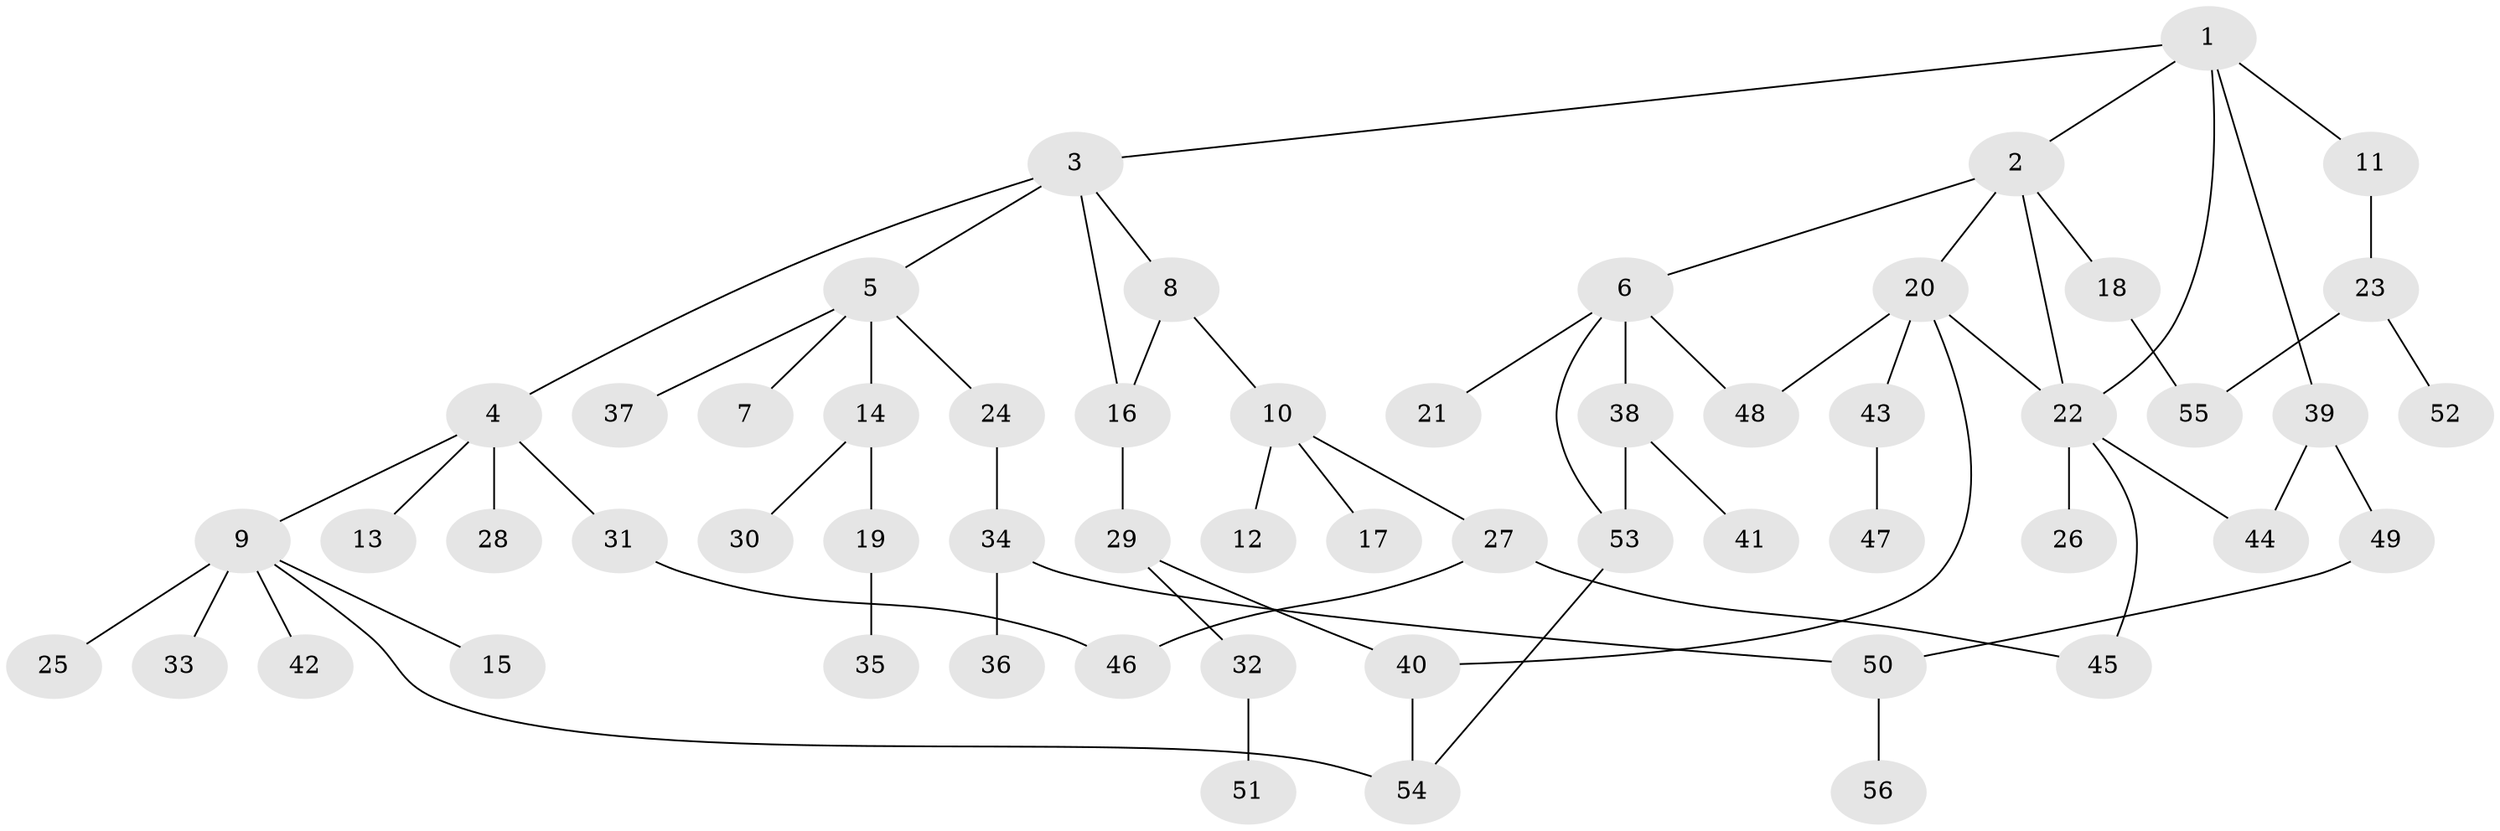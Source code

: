 // Generated by graph-tools (version 1.1) at 2025/49/03/09/25 03:49:16]
// undirected, 56 vertices, 68 edges
graph export_dot {
graph [start="1"]
  node [color=gray90,style=filled];
  1;
  2;
  3;
  4;
  5;
  6;
  7;
  8;
  9;
  10;
  11;
  12;
  13;
  14;
  15;
  16;
  17;
  18;
  19;
  20;
  21;
  22;
  23;
  24;
  25;
  26;
  27;
  28;
  29;
  30;
  31;
  32;
  33;
  34;
  35;
  36;
  37;
  38;
  39;
  40;
  41;
  42;
  43;
  44;
  45;
  46;
  47;
  48;
  49;
  50;
  51;
  52;
  53;
  54;
  55;
  56;
  1 -- 2;
  1 -- 3;
  1 -- 11;
  1 -- 22;
  1 -- 39;
  2 -- 6;
  2 -- 18;
  2 -- 20;
  2 -- 22;
  3 -- 4;
  3 -- 5;
  3 -- 8;
  3 -- 16;
  4 -- 9;
  4 -- 13;
  4 -- 28;
  4 -- 31;
  5 -- 7;
  5 -- 14;
  5 -- 24;
  5 -- 37;
  6 -- 21;
  6 -- 38;
  6 -- 48;
  6 -- 53;
  8 -- 10;
  8 -- 16;
  9 -- 15;
  9 -- 25;
  9 -- 33;
  9 -- 42;
  9 -- 54;
  10 -- 12;
  10 -- 17;
  10 -- 27;
  11 -- 23;
  14 -- 19;
  14 -- 30;
  16 -- 29;
  18 -- 55;
  19 -- 35;
  20 -- 40;
  20 -- 43;
  20 -- 22;
  20 -- 48;
  22 -- 26;
  22 -- 45;
  22 -- 44;
  23 -- 52;
  23 -- 55;
  24 -- 34;
  27 -- 45;
  27 -- 46;
  29 -- 32;
  29 -- 40;
  31 -- 46;
  32 -- 51;
  34 -- 36;
  34 -- 50;
  38 -- 41;
  38 -- 53;
  39 -- 44;
  39 -- 49;
  40 -- 54;
  43 -- 47;
  49 -- 50;
  50 -- 56;
  53 -- 54;
}
